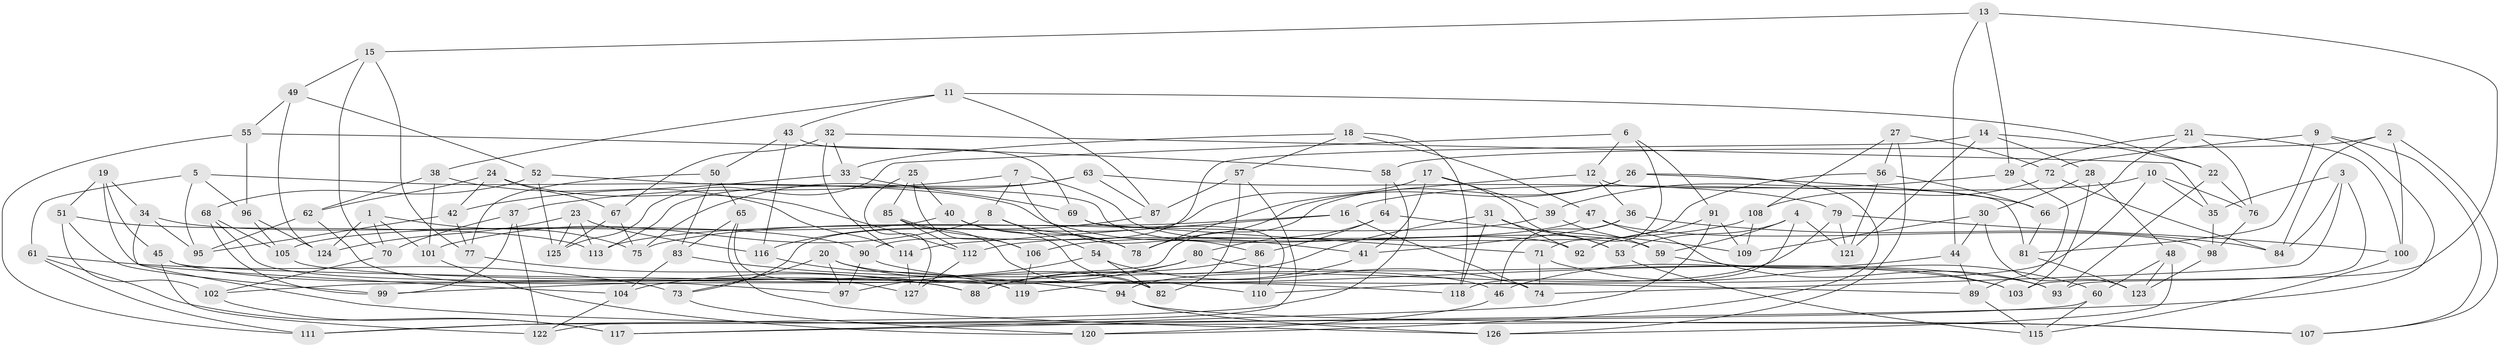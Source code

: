 // Generated by graph-tools (version 1.1) at 2025/37/03/09/25 02:37:52]
// undirected, 127 vertices, 254 edges
graph export_dot {
graph [start="1"]
  node [color=gray90,style=filled];
  1;
  2;
  3;
  4;
  5;
  6;
  7;
  8;
  9;
  10;
  11;
  12;
  13;
  14;
  15;
  16;
  17;
  18;
  19;
  20;
  21;
  22;
  23;
  24;
  25;
  26;
  27;
  28;
  29;
  30;
  31;
  32;
  33;
  34;
  35;
  36;
  37;
  38;
  39;
  40;
  41;
  42;
  43;
  44;
  45;
  46;
  47;
  48;
  49;
  50;
  51;
  52;
  53;
  54;
  55;
  56;
  57;
  58;
  59;
  60;
  61;
  62;
  63;
  64;
  65;
  66;
  67;
  68;
  69;
  70;
  71;
  72;
  73;
  74;
  75;
  76;
  77;
  78;
  79;
  80;
  81;
  82;
  83;
  84;
  85;
  86;
  87;
  88;
  89;
  90;
  91;
  92;
  93;
  94;
  95;
  96;
  97;
  98;
  99;
  100;
  101;
  102;
  103;
  104;
  105;
  106;
  107;
  108;
  109;
  110;
  111;
  112;
  113;
  114;
  115;
  116;
  117;
  118;
  119;
  120;
  121;
  122;
  123;
  124;
  125;
  126;
  127;
  1 -- 124;
  1 -- 101;
  1 -- 70;
  1 -- 75;
  2 -- 84;
  2 -- 107;
  2 -- 58;
  2 -- 100;
  3 -- 35;
  3 -- 93;
  3 -- 84;
  3 -- 74;
  4 -- 59;
  4 -- 121;
  4 -- 53;
  4 -- 118;
  5 -- 95;
  5 -- 96;
  5 -- 61;
  5 -- 41;
  6 -- 12;
  6 -- 71;
  6 -- 125;
  6 -- 91;
  7 -- 86;
  7 -- 8;
  7 -- 37;
  7 -- 59;
  8 -- 54;
  8 -- 78;
  8 -- 101;
  9 -- 81;
  9 -- 107;
  9 -- 72;
  9 -- 117;
  10 -- 76;
  10 -- 16;
  10 -- 110;
  10 -- 35;
  11 -- 87;
  11 -- 38;
  11 -- 43;
  11 -- 22;
  12 -- 78;
  12 -- 81;
  12 -- 36;
  13 -- 29;
  13 -- 44;
  13 -- 103;
  13 -- 15;
  14 -- 28;
  14 -- 90;
  14 -- 22;
  14 -- 121;
  15 -- 77;
  15 -- 49;
  15 -- 70;
  16 -- 74;
  16 -- 114;
  16 -- 113;
  17 -- 53;
  17 -- 73;
  17 -- 39;
  17 -- 41;
  18 -- 118;
  18 -- 33;
  18 -- 57;
  18 -- 47;
  19 -- 34;
  19 -- 51;
  19 -- 45;
  19 -- 104;
  20 -- 73;
  20 -- 97;
  20 -- 82;
  20 -- 46;
  21 -- 100;
  21 -- 66;
  21 -- 76;
  21 -- 29;
  22 -- 93;
  22 -- 76;
  23 -- 116;
  23 -- 113;
  23 -- 125;
  23 -- 124;
  24 -- 67;
  24 -- 62;
  24 -- 42;
  24 -- 112;
  25 -- 40;
  25 -- 127;
  25 -- 85;
  25 -- 106;
  26 -- 78;
  26 -- 120;
  26 -- 66;
  26 -- 102;
  27 -- 72;
  27 -- 56;
  27 -- 126;
  27 -- 108;
  28 -- 48;
  28 -- 103;
  28 -- 30;
  29 -- 39;
  29 -- 89;
  30 -- 109;
  30 -- 44;
  30 -- 123;
  31 -- 53;
  31 -- 92;
  31 -- 88;
  31 -- 118;
  32 -- 33;
  32 -- 67;
  32 -- 114;
  32 -- 35;
  33 -- 42;
  33 -- 69;
  34 -- 90;
  34 -- 107;
  34 -- 95;
  35 -- 98;
  36 -- 41;
  36 -- 46;
  36 -- 84;
  37 -- 70;
  37 -- 122;
  37 -- 99;
  38 -- 62;
  38 -- 114;
  38 -- 101;
  39 -- 75;
  39 -- 59;
  40 -- 82;
  40 -- 105;
  40 -- 78;
  41 -- 119;
  42 -- 77;
  42 -- 95;
  43 -- 116;
  43 -- 50;
  43 -- 69;
  44 -- 89;
  44 -- 46;
  45 -- 89;
  45 -- 88;
  45 -- 122;
  46 -- 120;
  47 -- 93;
  47 -- 98;
  47 -- 106;
  48 -- 126;
  48 -- 123;
  48 -- 60;
  49 -- 55;
  49 -- 124;
  49 -- 52;
  50 -- 77;
  50 -- 65;
  50 -- 83;
  51 -- 99;
  51 -- 102;
  51 -- 113;
  52 -- 92;
  52 -- 68;
  52 -- 125;
  53 -- 115;
  54 -- 74;
  54 -- 97;
  54 -- 82;
  55 -- 58;
  55 -- 111;
  55 -- 96;
  56 -- 92;
  56 -- 121;
  56 -- 66;
  57 -- 87;
  57 -- 122;
  57 -- 82;
  58 -- 64;
  58 -- 111;
  59 -- 60;
  60 -- 115;
  60 -- 111;
  61 -- 117;
  61 -- 73;
  61 -- 111;
  62 -- 97;
  62 -- 95;
  63 -- 75;
  63 -- 79;
  63 -- 87;
  63 -- 113;
  64 -- 109;
  64 -- 86;
  64 -- 80;
  65 -- 83;
  65 -- 126;
  65 -- 127;
  66 -- 81;
  67 -- 75;
  67 -- 125;
  68 -- 119;
  68 -- 105;
  68 -- 99;
  69 -- 71;
  69 -- 110;
  70 -- 102;
  71 -- 103;
  71 -- 74;
  72 -- 108;
  72 -- 84;
  73 -- 120;
  76 -- 98;
  77 -- 88;
  79 -- 121;
  79 -- 94;
  79 -- 100;
  80 -- 104;
  80 -- 99;
  80 -- 93;
  81 -- 123;
  83 -- 94;
  83 -- 104;
  85 -- 110;
  85 -- 112;
  85 -- 106;
  86 -- 110;
  86 -- 88;
  87 -- 116;
  89 -- 115;
  90 -- 97;
  90 -- 103;
  91 -- 109;
  91 -- 92;
  91 -- 117;
  94 -- 126;
  94 -- 107;
  96 -- 105;
  96 -- 124;
  98 -- 123;
  100 -- 115;
  101 -- 120;
  102 -- 117;
  104 -- 122;
  105 -- 118;
  106 -- 119;
  108 -- 112;
  108 -- 109;
  112 -- 127;
  114 -- 127;
  116 -- 119;
}
